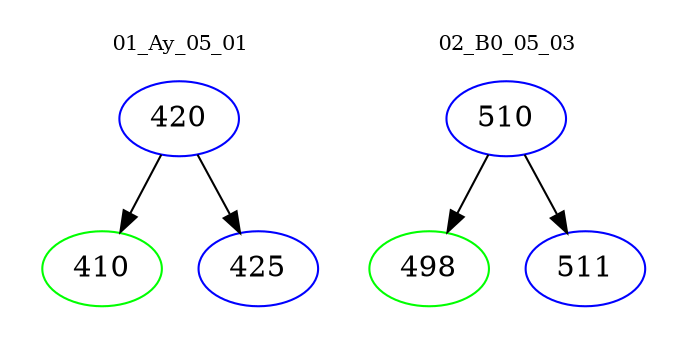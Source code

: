 digraph{
subgraph cluster_0 {
color = white
label = "01_Ay_05_01";
fontsize=10;
T0_420 [label="420", color="blue"]
T0_420 -> T0_410 [color="black"]
T0_410 [label="410", color="green"]
T0_420 -> T0_425 [color="black"]
T0_425 [label="425", color="blue"]
}
subgraph cluster_1 {
color = white
label = "02_B0_05_03";
fontsize=10;
T1_510 [label="510", color="blue"]
T1_510 -> T1_498 [color="black"]
T1_498 [label="498", color="green"]
T1_510 -> T1_511 [color="black"]
T1_511 [label="511", color="blue"]
}
}
